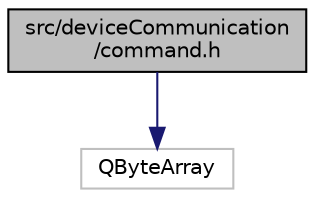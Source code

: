 digraph "src/deviceCommunication/command.h"
{
 // LATEX_PDF_SIZE
  edge [fontname="Helvetica",fontsize="10",labelfontname="Helvetica",labelfontsize="10"];
  node [fontname="Helvetica",fontsize="10",shape=record];
  Node1 [label="src/deviceCommunication\l/command.h",height=0.2,width=0.4,color="black", fillcolor="grey75", style="filled", fontcolor="black",tooltip="This file contains all default commands for the LineScale3."];
  Node1 -> Node2 [color="midnightblue",fontsize="10",style="solid",fontname="Helvetica"];
  Node2 [label="QByteArray",height=0.2,width=0.4,color="grey75", fillcolor="white", style="filled",tooltip=" "];
}
